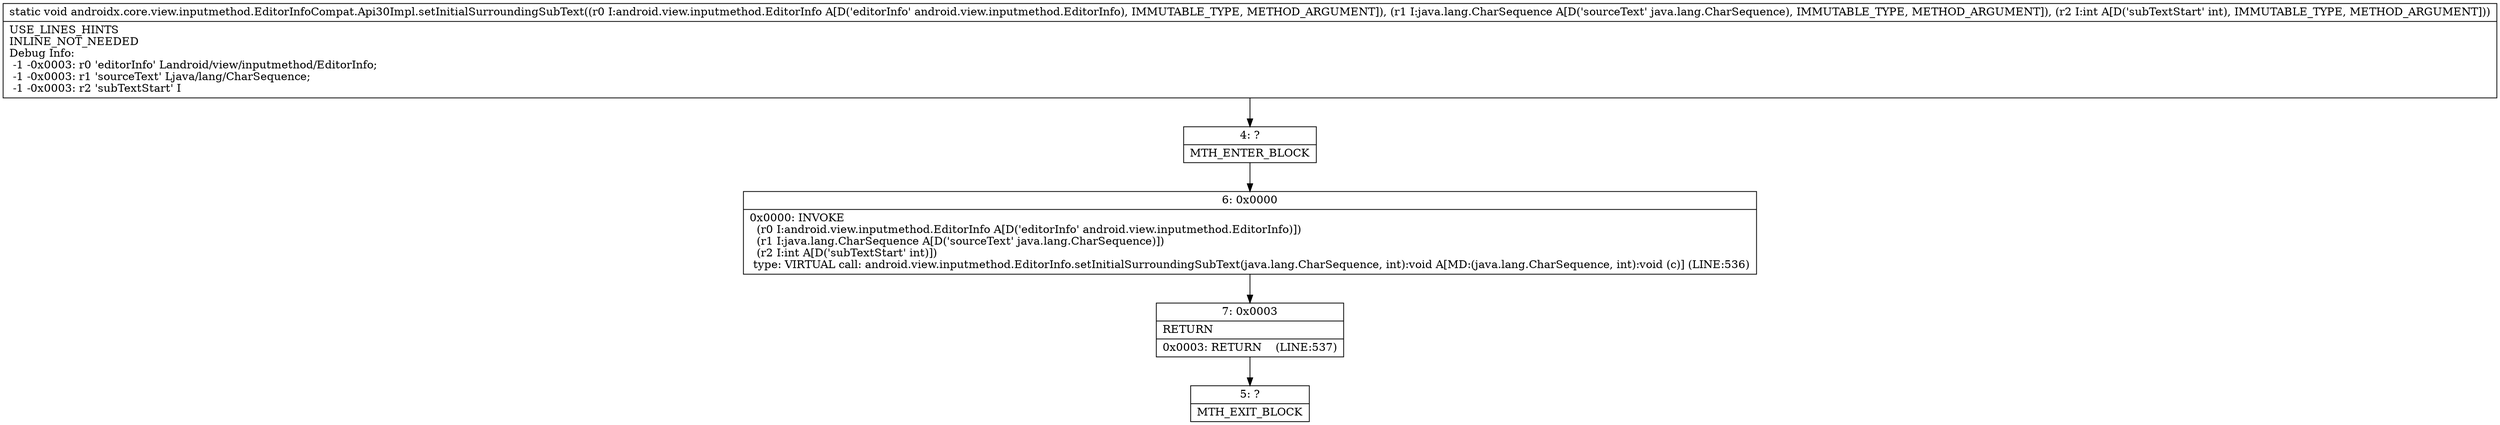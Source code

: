 digraph "CFG forandroidx.core.view.inputmethod.EditorInfoCompat.Api30Impl.setInitialSurroundingSubText(Landroid\/view\/inputmethod\/EditorInfo;Ljava\/lang\/CharSequence;I)V" {
Node_4 [shape=record,label="{4\:\ ?|MTH_ENTER_BLOCK\l}"];
Node_6 [shape=record,label="{6\:\ 0x0000|0x0000: INVOKE  \l  (r0 I:android.view.inputmethod.EditorInfo A[D('editorInfo' android.view.inputmethod.EditorInfo)])\l  (r1 I:java.lang.CharSequence A[D('sourceText' java.lang.CharSequence)])\l  (r2 I:int A[D('subTextStart' int)])\l type: VIRTUAL call: android.view.inputmethod.EditorInfo.setInitialSurroundingSubText(java.lang.CharSequence, int):void A[MD:(java.lang.CharSequence, int):void (c)] (LINE:536)\l}"];
Node_7 [shape=record,label="{7\:\ 0x0003|RETURN\l|0x0003: RETURN    (LINE:537)\l}"];
Node_5 [shape=record,label="{5\:\ ?|MTH_EXIT_BLOCK\l}"];
MethodNode[shape=record,label="{static void androidx.core.view.inputmethod.EditorInfoCompat.Api30Impl.setInitialSurroundingSubText((r0 I:android.view.inputmethod.EditorInfo A[D('editorInfo' android.view.inputmethod.EditorInfo), IMMUTABLE_TYPE, METHOD_ARGUMENT]), (r1 I:java.lang.CharSequence A[D('sourceText' java.lang.CharSequence), IMMUTABLE_TYPE, METHOD_ARGUMENT]), (r2 I:int A[D('subTextStart' int), IMMUTABLE_TYPE, METHOD_ARGUMENT]))  | USE_LINES_HINTS\lINLINE_NOT_NEEDED\lDebug Info:\l  \-1 \-0x0003: r0 'editorInfo' Landroid\/view\/inputmethod\/EditorInfo;\l  \-1 \-0x0003: r1 'sourceText' Ljava\/lang\/CharSequence;\l  \-1 \-0x0003: r2 'subTextStart' I\l}"];
MethodNode -> Node_4;Node_4 -> Node_6;
Node_6 -> Node_7;
Node_7 -> Node_5;
}

